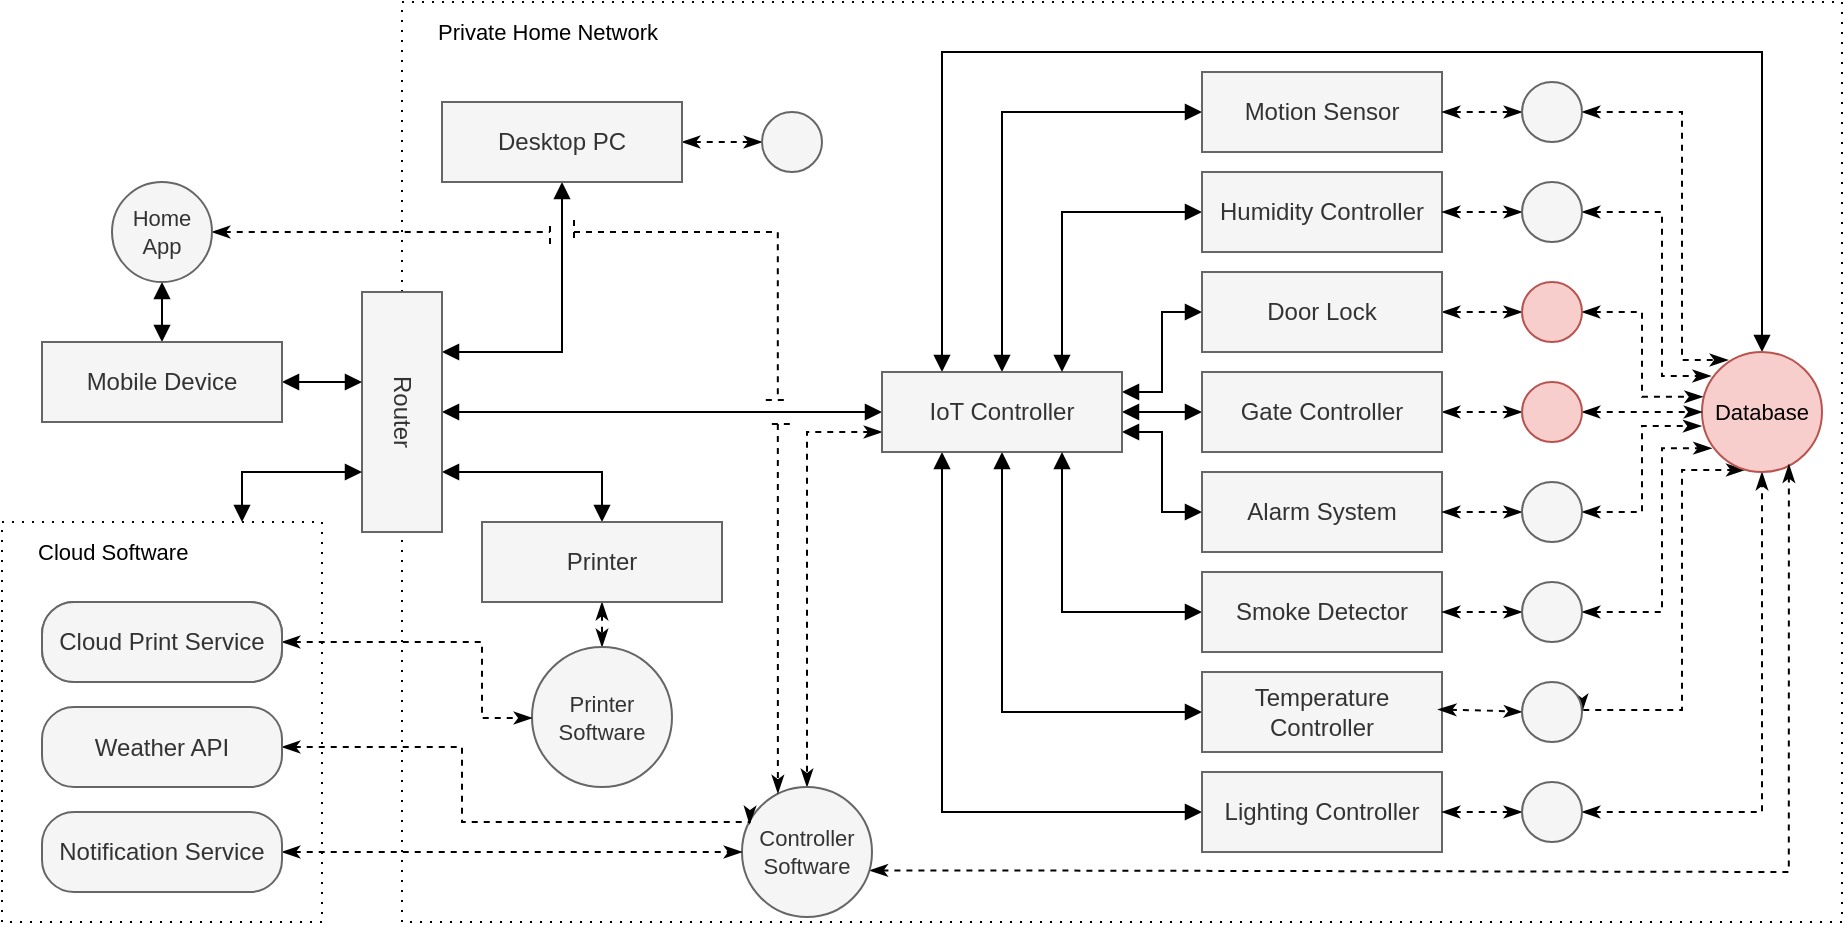 <mxfile version="21.8.1" type="device">
  <diagram name="Page-1" id="dKdu6N1zIVfzQxfXle9q">
    <mxGraphModel dx="2156" dy="836" grid="1" gridSize="10" guides="1" tooltips="1" connect="1" arrows="1" fold="1" page="1" pageScale="1" pageWidth="850" pageHeight="1100" math="0" shadow="0">
      <root>
        <mxCell id="0" />
        <mxCell id="1" parent="0" />
        <mxCell id="65VxoNCgQf6FpiBaKDHk-1" value="" style="rounded=0;whiteSpace=wrap;html=1;dashed=1;movable=1;resizable=1;rotatable=1;deletable=1;editable=1;locked=0;connectable=1;dashPattern=1 4;" parent="1" vertex="1">
          <mxGeometry x="40" y="20" width="720" height="460" as="geometry" />
        </mxCell>
        <mxCell id="65VxoNCgQf6FpiBaKDHk-8" style="edgeStyle=orthogonalEdgeStyle;rounded=0;orthogonalLoop=1;jettySize=auto;html=1;exitX=0;exitY=0.5;exitDx=0;exitDy=0;entryX=0.5;entryY=0;entryDx=0;entryDy=0;startArrow=block;startFill=1;endArrow=block;endFill=1;strokeWidth=1;jumpStyle=gap;" parent="1" source="65VxoNCgQf6FpiBaKDHk-2" target="65VxoNCgQf6FpiBaKDHk-3" edge="1">
          <mxGeometry relative="1" as="geometry" />
        </mxCell>
        <mxCell id="65VxoNCgQf6FpiBaKDHk-9" style="edgeStyle=orthogonalEdgeStyle;shape=connector;rounded=0;orthogonalLoop=1;jettySize=auto;html=1;exitX=1;exitY=0.75;exitDx=0;exitDy=0;entryX=0;entryY=0.5;entryDx=0;entryDy=0;labelBackgroundColor=default;strokeColor=default;strokeWidth=1;fontFamily=Helvetica;fontSize=11;fontColor=default;startArrow=block;startFill=1;endArrow=block;endFill=1;" parent="1" source="65VxoNCgQf6FpiBaKDHk-2" target="65VxoNCgQf6FpiBaKDHk-5" edge="1">
          <mxGeometry relative="1" as="geometry" />
        </mxCell>
        <mxCell id="65VxoNCgQf6FpiBaKDHk-10" style="edgeStyle=orthogonalEdgeStyle;shape=connector;rounded=0;orthogonalLoop=1;jettySize=auto;html=1;exitX=1;exitY=0.5;exitDx=0;exitDy=0;entryX=0;entryY=0.5;entryDx=0;entryDy=0;labelBackgroundColor=default;strokeColor=default;strokeWidth=1;fontFamily=Helvetica;fontSize=11;fontColor=default;startArrow=block;startFill=1;endArrow=block;endFill=1;" parent="1" source="65VxoNCgQf6FpiBaKDHk-2" target="65VxoNCgQf6FpiBaKDHk-6" edge="1">
          <mxGeometry relative="1" as="geometry" />
        </mxCell>
        <mxCell id="65VxoNCgQf6FpiBaKDHk-12" style="edgeStyle=orthogonalEdgeStyle;shape=connector;rounded=0;orthogonalLoop=1;jettySize=auto;html=1;exitX=1;exitY=0.25;exitDx=0;exitDy=0;entryX=0;entryY=0.5;entryDx=0;entryDy=0;labelBackgroundColor=default;strokeColor=default;strokeWidth=1;fontFamily=Helvetica;fontSize=11;fontColor=default;startArrow=block;startFill=1;endArrow=block;endFill=1;" parent="1" source="65VxoNCgQf6FpiBaKDHk-2" target="65VxoNCgQf6FpiBaKDHk-7" edge="1">
          <mxGeometry relative="1" as="geometry" />
        </mxCell>
        <mxCell id="65VxoNCgQf6FpiBaKDHk-20" style="edgeStyle=orthogonalEdgeStyle;shape=connector;rounded=0;orthogonalLoop=1;jettySize=auto;html=1;exitX=0.5;exitY=0;exitDx=0;exitDy=0;entryX=0;entryY=0.5;entryDx=0;entryDy=0;labelBackgroundColor=default;strokeColor=default;strokeWidth=1;fontFamily=Helvetica;fontSize=11;fontColor=default;startArrow=block;startFill=1;endArrow=block;endFill=1;" parent="1" source="65VxoNCgQf6FpiBaKDHk-2" target="65VxoNCgQf6FpiBaKDHk-17" edge="1">
          <mxGeometry relative="1" as="geometry" />
        </mxCell>
        <mxCell id="65VxoNCgQf6FpiBaKDHk-21" style="edgeStyle=orthogonalEdgeStyle;shape=connector;rounded=0;orthogonalLoop=1;jettySize=auto;html=1;exitX=0.5;exitY=1;exitDx=0;exitDy=0;entryX=0;entryY=0.5;entryDx=0;entryDy=0;labelBackgroundColor=default;strokeColor=default;strokeWidth=1;fontFamily=Helvetica;fontSize=11;fontColor=default;startArrow=block;startFill=1;endArrow=block;endFill=1;" parent="1" source="65VxoNCgQf6FpiBaKDHk-2" target="65VxoNCgQf6FpiBaKDHk-18" edge="1">
          <mxGeometry relative="1" as="geometry" />
        </mxCell>
        <mxCell id="65VxoNCgQf6FpiBaKDHk-22" style="edgeStyle=orthogonalEdgeStyle;shape=connector;rounded=0;orthogonalLoop=1;jettySize=auto;html=1;exitX=0.25;exitY=1;exitDx=0;exitDy=0;entryX=0;entryY=0.5;entryDx=0;entryDy=0;labelBackgroundColor=default;strokeColor=default;strokeWidth=1;fontFamily=Helvetica;fontSize=11;fontColor=default;startArrow=block;startFill=1;endArrow=block;endFill=1;" parent="1" source="65VxoNCgQf6FpiBaKDHk-2" target="65VxoNCgQf6FpiBaKDHk-19" edge="1">
          <mxGeometry relative="1" as="geometry" />
        </mxCell>
        <mxCell id="65VxoNCgQf6FpiBaKDHk-27" style="edgeStyle=orthogonalEdgeStyle;shape=connector;rounded=0;orthogonalLoop=1;jettySize=auto;html=1;exitX=0.25;exitY=0;exitDx=0;exitDy=0;entryX=0.5;entryY=0;entryDx=0;entryDy=0;labelBackgroundColor=default;strokeColor=default;strokeWidth=1;fontFamily=Helvetica;fontSize=11;fontColor=default;startArrow=block;startFill=1;endArrow=block;endFill=1;" parent="1" source="65VxoNCgQf6FpiBaKDHk-2" target="65VxoNCgQf6FpiBaKDHk-23" edge="1">
          <mxGeometry relative="1" as="geometry">
            <Array as="points">
              <mxPoint x="310" y="45" />
              <mxPoint x="720" y="45" />
            </Array>
          </mxGeometry>
        </mxCell>
        <mxCell id="65VxoNCgQf6FpiBaKDHk-56" style="edgeStyle=orthogonalEdgeStyle;shape=connector;rounded=0;orthogonalLoop=1;jettySize=auto;html=1;exitX=0;exitY=0.75;exitDx=0;exitDy=0;entryX=0.5;entryY=0;entryDx=0;entryDy=0;dashed=1;labelBackgroundColor=default;strokeColor=default;strokeWidth=1;fontFamily=Helvetica;fontSize=11;fontColor=default;startArrow=classicThin;startFill=1;endArrow=classicThin;endFill=1;" parent="1" source="65VxoNCgQf6FpiBaKDHk-2" target="65VxoNCgQf6FpiBaKDHk-54" edge="1">
          <mxGeometry relative="1" as="geometry">
            <mxPoint x="245" y="385" as="targetPoint" />
          </mxGeometry>
        </mxCell>
        <mxCell id="65VxoNCgQf6FpiBaKDHk-2" value="IoT Controller" style="rounded=0;whiteSpace=wrap;html=1;fillColor=#f5f5f5;fontColor=#333333;strokeColor=#666666;" parent="1" vertex="1">
          <mxGeometry x="280" y="205" width="120" height="40" as="geometry" />
        </mxCell>
        <mxCell id="65VxoNCgQf6FpiBaKDHk-57" style="edgeStyle=orthogonalEdgeStyle;shape=connector;rounded=0;orthogonalLoop=1;jettySize=auto;html=1;exitX=0.75;exitY=0;exitDx=0;exitDy=0;entryX=0.5;entryY=0;entryDx=0;entryDy=0;labelBackgroundColor=default;strokeColor=default;strokeWidth=1;fontFamily=Helvetica;fontSize=11;fontColor=default;startArrow=block;startFill=1;endArrow=block;endFill=1;" parent="1" source="65VxoNCgQf6FpiBaKDHk-3" target="65VxoNCgQf6FpiBaKDHk-4" edge="1">
          <mxGeometry relative="1" as="geometry" />
        </mxCell>
        <mxCell id="65VxoNCgQf6FpiBaKDHk-61" style="edgeStyle=orthogonalEdgeStyle;shape=connector;rounded=0;orthogonalLoop=1;jettySize=auto;html=1;exitX=0.25;exitY=0;exitDx=0;exitDy=0;entryX=0.5;entryY=1;entryDx=0;entryDy=0;labelBackgroundColor=default;strokeColor=default;strokeWidth=1;fontFamily=Helvetica;fontSize=11;fontColor=default;startArrow=block;startFill=1;endArrow=block;endFill=1;" parent="1" source="65VxoNCgQf6FpiBaKDHk-3" target="65VxoNCgQf6FpiBaKDHk-60" edge="1">
          <mxGeometry relative="1" as="geometry" />
        </mxCell>
        <mxCell id="65VxoNCgQf6FpiBaKDHk-3" value="Router" style="rounded=0;whiteSpace=wrap;html=1;fillColor=#f5f5f5;fontColor=#333333;strokeColor=#666666;rotation=90;" parent="1" vertex="1">
          <mxGeometry x="-20" y="205" width="120" height="40" as="geometry" />
        </mxCell>
        <mxCell id="65VxoNCgQf6FpiBaKDHk-59" style="edgeStyle=orthogonalEdgeStyle;shape=connector;rounded=0;orthogonalLoop=1;jettySize=auto;html=1;exitX=0.5;exitY=1;exitDx=0;exitDy=0;entryX=0.5;entryY=0;entryDx=0;entryDy=0;dashed=1;labelBackgroundColor=default;strokeColor=default;strokeWidth=1;fontFamily=Helvetica;fontSize=11;fontColor=default;startArrow=classicThin;startFill=1;endArrow=classicThin;endFill=1;" parent="1" source="65VxoNCgQf6FpiBaKDHk-4" target="65VxoNCgQf6FpiBaKDHk-58" edge="1">
          <mxGeometry relative="1" as="geometry" />
        </mxCell>
        <mxCell id="65VxoNCgQf6FpiBaKDHk-4" value="Printer" style="rounded=0;whiteSpace=wrap;html=1;fillColor=#f5f5f5;fontColor=#333333;strokeColor=#666666;" parent="1" vertex="1">
          <mxGeometry x="80" y="280" width="120" height="40" as="geometry" />
        </mxCell>
        <mxCell id="65VxoNCgQf6FpiBaKDHk-38" style="edgeStyle=orthogonalEdgeStyle;shape=connector;rounded=0;orthogonalLoop=1;jettySize=auto;html=1;exitX=1;exitY=0.5;exitDx=0;exitDy=0;entryX=-0.006;entryY=0.617;entryDx=0;entryDy=0;entryPerimeter=0;dashed=1;labelBackgroundColor=default;strokeColor=default;strokeWidth=1;fontFamily=Helvetica;fontSize=11;fontColor=default;startArrow=classicThin;startFill=1;endArrow=classicThin;endFill=1;" parent="1" source="65VxoNCgQf6FpiBaKDHk-46" target="65VxoNCgQf6FpiBaKDHk-23" edge="1">
          <mxGeometry relative="1" as="geometry">
            <Array as="points">
              <mxPoint x="660" y="275" />
              <mxPoint x="660" y="232" />
            </Array>
          </mxGeometry>
        </mxCell>
        <mxCell id="65VxoNCgQf6FpiBaKDHk-5" value="Alarm System" style="rounded=0;whiteSpace=wrap;html=1;fillColor=#f5f5f5;fontColor=#333333;strokeColor=#666666;" parent="1" vertex="1">
          <mxGeometry x="440" y="255" width="120" height="40" as="geometry" />
        </mxCell>
        <mxCell id="65VxoNCgQf6FpiBaKDHk-30" style="edgeStyle=orthogonalEdgeStyle;shape=connector;rounded=0;orthogonalLoop=1;jettySize=auto;html=1;exitX=1;exitY=0.5;exitDx=0;exitDy=0;entryX=0;entryY=0.5;entryDx=0;entryDy=0;dashed=1;labelBackgroundColor=default;strokeColor=default;strokeWidth=1;fontFamily=Helvetica;fontSize=11;fontColor=default;startArrow=classicThin;startFill=1;endArrow=classicThin;endFill=1;" parent="1" source="65VxoNCgQf6FpiBaKDHk-6" target="65VxoNCgQf6FpiBaKDHk-24" edge="1">
          <mxGeometry relative="1" as="geometry" />
        </mxCell>
        <mxCell id="65VxoNCgQf6FpiBaKDHk-6" value="Gate Controller" style="rounded=0;whiteSpace=wrap;html=1;fillColor=#f5f5f5;fontColor=#333333;strokeColor=#666666;" parent="1" vertex="1">
          <mxGeometry x="440" y="205" width="120" height="40" as="geometry" />
        </mxCell>
        <mxCell id="65VxoNCgQf6FpiBaKDHk-29" style="edgeStyle=orthogonalEdgeStyle;shape=connector;rounded=0;orthogonalLoop=1;jettySize=auto;html=1;exitX=1;exitY=0.5;exitDx=0;exitDy=0;entryX=0;entryY=0.5;entryDx=0;entryDy=0;labelBackgroundColor=default;strokeColor=default;strokeWidth=1;fontFamily=Helvetica;fontSize=11;fontColor=default;startArrow=classicThin;startFill=1;endArrow=classicThin;endFill=1;dashed=1;" parent="1" source="65VxoNCgQf6FpiBaKDHk-7" target="65VxoNCgQf6FpiBaKDHk-25" edge="1">
          <mxGeometry relative="1" as="geometry" />
        </mxCell>
        <mxCell id="65VxoNCgQf6FpiBaKDHk-7" value="Door Lock" style="rounded=0;whiteSpace=wrap;html=1;fillColor=#f5f5f5;fontColor=#333333;strokeColor=#666666;" parent="1" vertex="1">
          <mxGeometry x="440" y="155" width="120" height="40" as="geometry" />
        </mxCell>
        <mxCell id="65VxoNCgQf6FpiBaKDHk-14" style="edgeStyle=orthogonalEdgeStyle;shape=connector;rounded=0;orthogonalLoop=1;jettySize=auto;html=1;exitX=0;exitY=0.5;exitDx=0;exitDy=0;entryX=0.75;entryY=0;entryDx=0;entryDy=0;labelBackgroundColor=default;strokeColor=default;strokeWidth=1;fontFamily=Helvetica;fontSize=11;fontColor=default;startArrow=block;startFill=1;endArrow=block;endFill=1;" parent="1" source="65VxoNCgQf6FpiBaKDHk-13" target="65VxoNCgQf6FpiBaKDHk-2" edge="1">
          <mxGeometry relative="1" as="geometry" />
        </mxCell>
        <mxCell id="65VxoNCgQf6FpiBaKDHk-36" style="edgeStyle=orthogonalEdgeStyle;shape=connector;rounded=0;orthogonalLoop=1;jettySize=auto;html=1;exitX=1;exitY=0.5;exitDx=0;exitDy=0;entryX=0.074;entryY=0.207;entryDx=0;entryDy=0;entryPerimeter=0;dashed=1;labelBackgroundColor=default;strokeColor=default;strokeWidth=1;fontFamily=Helvetica;fontSize=11;fontColor=default;startArrow=classicThin;startFill=1;endArrow=classicThin;endFill=1;" parent="1" source="65VxoNCgQf6FpiBaKDHk-42" target="65VxoNCgQf6FpiBaKDHk-23" edge="1">
          <mxGeometry relative="1" as="geometry">
            <Array as="points">
              <mxPoint x="670" y="125" />
              <mxPoint x="670" y="207" />
              <mxPoint x="694" y="207" />
            </Array>
          </mxGeometry>
        </mxCell>
        <mxCell id="65VxoNCgQf6FpiBaKDHk-13" value="Humidity Controller" style="rounded=0;whiteSpace=wrap;html=1;fillColor=#f5f5f5;fontColor=#333333;strokeColor=#666666;" parent="1" vertex="1">
          <mxGeometry x="440" y="105" width="120" height="40" as="geometry" />
        </mxCell>
        <mxCell id="65VxoNCgQf6FpiBaKDHk-16" style="edgeStyle=orthogonalEdgeStyle;shape=connector;rounded=0;orthogonalLoop=1;jettySize=auto;html=1;exitX=0;exitY=0.5;exitDx=0;exitDy=0;entryX=0.75;entryY=1;entryDx=0;entryDy=0;labelBackgroundColor=default;strokeColor=default;strokeWidth=1;fontFamily=Helvetica;fontSize=11;fontColor=default;startArrow=block;startFill=1;endArrow=block;endFill=1;" parent="1" source="65VxoNCgQf6FpiBaKDHk-15" target="65VxoNCgQf6FpiBaKDHk-2" edge="1">
          <mxGeometry relative="1" as="geometry" />
        </mxCell>
        <mxCell id="65VxoNCgQf6FpiBaKDHk-39" style="edgeStyle=orthogonalEdgeStyle;shape=connector;rounded=0;orthogonalLoop=1;jettySize=auto;html=1;exitX=1;exitY=0.5;exitDx=0;exitDy=0;entryX=0.08;entryY=0.802;entryDx=0;entryDy=0;entryPerimeter=0;dashed=1;labelBackgroundColor=default;strokeColor=default;strokeWidth=1;fontFamily=Helvetica;fontSize=11;fontColor=default;startArrow=classicThin;startFill=1;endArrow=classicThin;endFill=1;" parent="1" source="65VxoNCgQf6FpiBaKDHk-48" target="65VxoNCgQf6FpiBaKDHk-23" edge="1">
          <mxGeometry relative="1" as="geometry">
            <Array as="points">
              <mxPoint x="670" y="325" />
              <mxPoint x="670" y="243" />
            </Array>
          </mxGeometry>
        </mxCell>
        <mxCell id="65VxoNCgQf6FpiBaKDHk-15" value="Smoke Detector" style="rounded=0;whiteSpace=wrap;html=1;fillColor=#f5f5f5;fontColor=#333333;strokeColor=#666666;" parent="1" vertex="1">
          <mxGeometry x="440" y="305" width="120" height="40" as="geometry" />
        </mxCell>
        <mxCell id="65VxoNCgQf6FpiBaKDHk-37" style="edgeStyle=orthogonalEdgeStyle;shape=connector;rounded=0;orthogonalLoop=1;jettySize=auto;html=1;exitX=1;exitY=0.5;exitDx=0;exitDy=0;entryX=0.216;entryY=0.07;entryDx=0;entryDy=0;dashed=1;labelBackgroundColor=default;strokeColor=default;strokeWidth=1;fontFamily=Helvetica;fontSize=11;fontColor=default;startArrow=classicThin;startFill=1;endArrow=classicThin;endFill=1;entryPerimeter=0;" parent="1" source="65VxoNCgQf6FpiBaKDHk-44" target="65VxoNCgQf6FpiBaKDHk-23" edge="1">
          <mxGeometry relative="1" as="geometry">
            <Array as="points">
              <mxPoint x="680" y="75" />
              <mxPoint x="680" y="199" />
              <mxPoint x="703" y="199" />
            </Array>
          </mxGeometry>
        </mxCell>
        <mxCell id="65VxoNCgQf6FpiBaKDHk-17" value="Motion Sensor" style="rounded=0;whiteSpace=wrap;html=1;fillColor=#f5f5f5;fontColor=#333333;strokeColor=#666666;" parent="1" vertex="1">
          <mxGeometry x="440" y="55" width="120" height="40" as="geometry" />
        </mxCell>
        <mxCell id="65VxoNCgQf6FpiBaKDHk-40" style="edgeStyle=orthogonalEdgeStyle;shape=connector;rounded=0;orthogonalLoop=1;jettySize=auto;html=1;exitX=1;exitY=0.5;exitDx=0;exitDy=0;entryX=0.353;entryY=0.977;entryDx=0;entryDy=0;entryPerimeter=0;dashed=1;labelBackgroundColor=default;strokeColor=default;strokeWidth=1;fontFamily=Helvetica;fontSize=11;fontColor=default;startArrow=classicThin;startFill=1;endArrow=classicThin;endFill=1;" parent="1" source="65VxoNCgQf6FpiBaKDHk-50" target="65VxoNCgQf6FpiBaKDHk-23" edge="1">
          <mxGeometry relative="1" as="geometry">
            <mxPoint x="558.08" y="373.74" as="sourcePoint" />
            <mxPoint x="690.0" y="240" as="targetPoint" />
            <Array as="points">
              <mxPoint x="680" y="374" />
              <mxPoint x="680" y="254" />
              <mxPoint x="711" y="254" />
            </Array>
          </mxGeometry>
        </mxCell>
        <mxCell id="65VxoNCgQf6FpiBaKDHk-18" value="Temperature Controller" style="rounded=0;whiteSpace=wrap;html=1;fillColor=#f5f5f5;fontColor=#333333;strokeColor=#666666;" parent="1" vertex="1">
          <mxGeometry x="440" y="355" width="120" height="40" as="geometry" />
        </mxCell>
        <mxCell id="65VxoNCgQf6FpiBaKDHk-41" style="edgeStyle=orthogonalEdgeStyle;shape=connector;rounded=0;orthogonalLoop=1;jettySize=auto;html=1;exitX=1;exitY=0.5;exitDx=0;exitDy=0;entryX=0.5;entryY=1;entryDx=0;entryDy=0;dashed=1;labelBackgroundColor=default;strokeColor=default;strokeWidth=1;fontFamily=Helvetica;fontSize=11;fontColor=default;startArrow=classicThin;startFill=1;endArrow=classicThin;endFill=1;" parent="1" source="65VxoNCgQf6FpiBaKDHk-52" target="65VxoNCgQf6FpiBaKDHk-23" edge="1">
          <mxGeometry relative="1" as="geometry" />
        </mxCell>
        <mxCell id="65VxoNCgQf6FpiBaKDHk-19" value="Lighting Controller" style="rounded=0;whiteSpace=wrap;html=1;fillColor=#f5f5f5;fontColor=#333333;strokeColor=#666666;" parent="1" vertex="1">
          <mxGeometry x="440" y="405" width="120" height="40" as="geometry" />
        </mxCell>
        <mxCell id="65VxoNCgQf6FpiBaKDHk-23" value="Database" style="ellipse;whiteSpace=wrap;html=1;aspect=fixed;fontFamily=Helvetica;fontSize=11;fillColor=#f8cecc;strokeColor=#b85450;" parent="1" vertex="1">
          <mxGeometry x="690" y="195" width="60" height="60" as="geometry" />
        </mxCell>
        <mxCell id="65VxoNCgQf6FpiBaKDHk-34" style="edgeStyle=orthogonalEdgeStyle;shape=connector;rounded=0;orthogonalLoop=1;jettySize=auto;html=1;exitX=1;exitY=0.5;exitDx=0;exitDy=0;entryX=0;entryY=0.5;entryDx=0;entryDy=0;dashed=1;labelBackgroundColor=default;strokeColor=default;strokeWidth=1;fontFamily=Helvetica;fontSize=11;fontColor=default;startArrow=classicThin;startFill=1;endArrow=classicThin;endFill=1;" parent="1" source="65VxoNCgQf6FpiBaKDHk-24" target="65VxoNCgQf6FpiBaKDHk-23" edge="1">
          <mxGeometry relative="1" as="geometry" />
        </mxCell>
        <mxCell id="65VxoNCgQf6FpiBaKDHk-24" value="" style="ellipse;whiteSpace=wrap;html=1;aspect=fixed;fontFamily=Helvetica;fontSize=11;fillColor=#f8cecc;strokeColor=#b85450;" parent="1" vertex="1">
          <mxGeometry x="600" y="210" width="30" height="30" as="geometry" />
        </mxCell>
        <mxCell id="65VxoNCgQf6FpiBaKDHk-35" style="edgeStyle=orthogonalEdgeStyle;shape=connector;rounded=0;orthogonalLoop=1;jettySize=auto;html=1;exitX=1;exitY=0.5;exitDx=0;exitDy=0;entryX=0.006;entryY=0.373;entryDx=0;entryDy=0;entryPerimeter=0;dashed=1;labelBackgroundColor=default;strokeColor=default;strokeWidth=1;fontFamily=Helvetica;fontSize=11;fontColor=default;startArrow=classicThin;startFill=1;endArrow=classicThin;endFill=1;" parent="1" source="65VxoNCgQf6FpiBaKDHk-25" target="65VxoNCgQf6FpiBaKDHk-23" edge="1">
          <mxGeometry relative="1" as="geometry" />
        </mxCell>
        <mxCell id="65VxoNCgQf6FpiBaKDHk-25" value="" style="ellipse;whiteSpace=wrap;html=1;aspect=fixed;fontFamily=Helvetica;fontSize=11;fillColor=#f8cecc;strokeColor=#b85450;" parent="1" vertex="1">
          <mxGeometry x="600" y="160" width="30" height="30" as="geometry" />
        </mxCell>
        <mxCell id="65VxoNCgQf6FpiBaKDHk-43" value="" style="edgeStyle=orthogonalEdgeStyle;shape=connector;rounded=0;orthogonalLoop=1;jettySize=auto;html=1;exitX=1;exitY=0.5;exitDx=0;exitDy=0;entryX=0;entryY=0.5;entryDx=0;entryDy=0;dashed=1;labelBackgroundColor=default;strokeColor=default;strokeWidth=1;fontFamily=Helvetica;fontSize=11;fontColor=default;startArrow=classicThin;startFill=1;endArrow=classicThin;endFill=1;" parent="1" source="65VxoNCgQf6FpiBaKDHk-13" target="65VxoNCgQf6FpiBaKDHk-42" edge="1">
          <mxGeometry relative="1" as="geometry">
            <mxPoint x="560" y="125" as="sourcePoint" />
            <mxPoint x="694" y="207" as="targetPoint" />
            <Array as="points" />
          </mxGeometry>
        </mxCell>
        <mxCell id="65VxoNCgQf6FpiBaKDHk-42" value="" style="ellipse;whiteSpace=wrap;html=1;aspect=fixed;fontFamily=Helvetica;fontSize=11;fillColor=#f5f5f5;strokeColor=#666666;fontColor=#333333;" parent="1" vertex="1">
          <mxGeometry x="600" y="110" width="30" height="30" as="geometry" />
        </mxCell>
        <mxCell id="65VxoNCgQf6FpiBaKDHk-45" value="" style="edgeStyle=orthogonalEdgeStyle;shape=connector;rounded=0;orthogonalLoop=1;jettySize=auto;html=1;exitX=1;exitY=0.5;exitDx=0;exitDy=0;entryX=0;entryY=0.5;entryDx=0;entryDy=0;dashed=1;labelBackgroundColor=default;strokeColor=default;strokeWidth=1;fontFamily=Helvetica;fontSize=11;fontColor=default;startArrow=classicThin;startFill=1;endArrow=classicThin;endFill=1;" parent="1" source="65VxoNCgQf6FpiBaKDHk-17" target="65VxoNCgQf6FpiBaKDHk-44" edge="1">
          <mxGeometry relative="1" as="geometry">
            <mxPoint x="560" y="75" as="sourcePoint" />
            <mxPoint x="703" y="199" as="targetPoint" />
            <Array as="points" />
          </mxGeometry>
        </mxCell>
        <mxCell id="65VxoNCgQf6FpiBaKDHk-44" value="" style="ellipse;whiteSpace=wrap;html=1;aspect=fixed;fontFamily=Helvetica;fontSize=11;fillColor=#f5f5f5;strokeColor=#666666;fontColor=#333333;" parent="1" vertex="1">
          <mxGeometry x="600" y="60" width="30" height="30" as="geometry" />
        </mxCell>
        <mxCell id="65VxoNCgQf6FpiBaKDHk-47" value="" style="edgeStyle=orthogonalEdgeStyle;shape=connector;rounded=0;orthogonalLoop=1;jettySize=auto;html=1;exitX=1;exitY=0.5;exitDx=0;exitDy=0;entryX=0;entryY=0.5;entryDx=0;entryDy=0;dashed=1;labelBackgroundColor=default;strokeColor=default;strokeWidth=1;fontFamily=Helvetica;fontSize=11;fontColor=default;startArrow=classicThin;startFill=1;endArrow=classicThin;endFill=1;" parent="1" source="65VxoNCgQf6FpiBaKDHk-5" target="65VxoNCgQf6FpiBaKDHk-46" edge="1">
          <mxGeometry relative="1" as="geometry">
            <mxPoint x="560" y="275" as="sourcePoint" />
            <mxPoint x="690" y="232" as="targetPoint" />
            <Array as="points">
              <mxPoint x="590" y="275" />
              <mxPoint x="590" y="275" />
            </Array>
          </mxGeometry>
        </mxCell>
        <mxCell id="65VxoNCgQf6FpiBaKDHk-46" value="" style="ellipse;whiteSpace=wrap;html=1;aspect=fixed;fontFamily=Helvetica;fontSize=11;fillColor=#f5f5f5;strokeColor=#666666;fontColor=#333333;" parent="1" vertex="1">
          <mxGeometry x="600" y="260" width="30" height="30" as="geometry" />
        </mxCell>
        <mxCell id="65VxoNCgQf6FpiBaKDHk-49" value="" style="edgeStyle=orthogonalEdgeStyle;shape=connector;rounded=0;orthogonalLoop=1;jettySize=auto;html=1;exitX=1;exitY=0.5;exitDx=0;exitDy=0;entryX=0;entryY=0.5;entryDx=0;entryDy=0;dashed=1;labelBackgroundColor=default;strokeColor=default;strokeWidth=1;fontFamily=Helvetica;fontSize=11;fontColor=default;startArrow=classicThin;startFill=1;endArrow=classicThin;endFill=1;" parent="1" source="65VxoNCgQf6FpiBaKDHk-15" target="65VxoNCgQf6FpiBaKDHk-48" edge="1">
          <mxGeometry relative="1" as="geometry">
            <mxPoint x="560" y="325" as="sourcePoint" />
            <mxPoint x="695" y="243" as="targetPoint" />
            <Array as="points" />
          </mxGeometry>
        </mxCell>
        <mxCell id="65VxoNCgQf6FpiBaKDHk-48" value="" style="ellipse;whiteSpace=wrap;html=1;aspect=fixed;fontFamily=Helvetica;fontSize=11;fillColor=#f5f5f5;strokeColor=#666666;fontColor=#333333;" parent="1" vertex="1">
          <mxGeometry x="600" y="310" width="30" height="30" as="geometry" />
        </mxCell>
        <mxCell id="65VxoNCgQf6FpiBaKDHk-51" value="" style="edgeStyle=orthogonalEdgeStyle;shape=connector;rounded=0;orthogonalLoop=1;jettySize=auto;html=1;exitX=1;exitY=0.5;exitDx=0;exitDy=0;entryX=0;entryY=0.5;entryDx=0;entryDy=0;dashed=1;labelBackgroundColor=default;strokeColor=default;strokeWidth=1;fontFamily=Helvetica;fontSize=11;fontColor=default;startArrow=classicThin;startFill=1;endArrow=classicThin;endFill=1;" parent="1" target="65VxoNCgQf6FpiBaKDHk-50" edge="1">
          <mxGeometry relative="1" as="geometry">
            <mxPoint x="558.08" y="373.74" as="sourcePoint" />
            <mxPoint x="711" y="254" as="targetPoint" />
            <Array as="points" />
          </mxGeometry>
        </mxCell>
        <mxCell id="65VxoNCgQf6FpiBaKDHk-50" value="" style="ellipse;whiteSpace=wrap;html=1;aspect=fixed;fontFamily=Helvetica;fontSize=11;fillColor=#f5f5f5;strokeColor=#666666;fontColor=#333333;" parent="1" vertex="1">
          <mxGeometry x="600" y="360" width="30" height="30" as="geometry" />
        </mxCell>
        <mxCell id="65VxoNCgQf6FpiBaKDHk-53" value="" style="edgeStyle=orthogonalEdgeStyle;shape=connector;rounded=0;orthogonalLoop=1;jettySize=auto;html=1;exitX=1;exitY=0.5;exitDx=0;exitDy=0;entryX=0;entryY=0.5;entryDx=0;entryDy=0;dashed=1;labelBackgroundColor=default;strokeColor=default;strokeWidth=1;fontFamily=Helvetica;fontSize=11;fontColor=default;startArrow=classicThin;startFill=1;endArrow=classicThin;endFill=1;" parent="1" source="65VxoNCgQf6FpiBaKDHk-19" target="65VxoNCgQf6FpiBaKDHk-52" edge="1">
          <mxGeometry relative="1" as="geometry">
            <mxPoint x="560" y="425" as="sourcePoint" />
            <mxPoint x="720" y="255" as="targetPoint" />
          </mxGeometry>
        </mxCell>
        <mxCell id="65VxoNCgQf6FpiBaKDHk-52" value="" style="ellipse;whiteSpace=wrap;html=1;aspect=fixed;fontFamily=Helvetica;fontSize=11;fillColor=#f5f5f5;strokeColor=#666666;fontColor=#333333;" parent="1" vertex="1">
          <mxGeometry x="600" y="410" width="30" height="30" as="geometry" />
        </mxCell>
        <mxCell id="65VxoNCgQf6FpiBaKDHk-75" style="edgeStyle=orthogonalEdgeStyle;shape=connector;rounded=0;orthogonalLoop=1;jettySize=auto;html=1;exitX=0.982;exitY=0.642;exitDx=0;exitDy=0;entryX=0.724;entryY=0.937;entryDx=0;entryDy=0;entryPerimeter=0;dashed=1;labelBackgroundColor=default;strokeColor=default;strokeWidth=1;fontFamily=Helvetica;fontSize=11;fontColor=default;startArrow=classicThin;startFill=1;endArrow=classicThin;endFill=1;exitPerimeter=0;" parent="1" source="65VxoNCgQf6FpiBaKDHk-54" target="65VxoNCgQf6FpiBaKDHk-23" edge="1">
          <mxGeometry relative="1" as="geometry">
            <mxPoint x="269.749" y="444.749" as="sourcePoint" />
            <Array as="points">
              <mxPoint x="320" y="454" />
              <mxPoint x="733" y="455" />
            </Array>
          </mxGeometry>
        </mxCell>
        <mxCell id="65VxoNCgQf6FpiBaKDHk-54" value="Controller&lt;br&gt;Software" style="ellipse;whiteSpace=wrap;html=1;aspect=fixed;fontFamily=Helvetica;fontSize=11;fillColor=#f5f5f5;strokeColor=#666666;fontColor=#333333;" parent="1" vertex="1">
          <mxGeometry x="210" y="412.5" width="65" height="65" as="geometry" />
        </mxCell>
        <mxCell id="65VxoNCgQf6FpiBaKDHk-58" value="Printer&lt;br&gt;Software" style="ellipse;whiteSpace=wrap;html=1;aspect=fixed;fontFamily=Helvetica;fontSize=11;fillColor=#f5f5f5;strokeColor=#666666;fontColor=#333333;" parent="1" vertex="1">
          <mxGeometry x="105" y="342.5" width="70" height="70" as="geometry" />
        </mxCell>
        <mxCell id="65VxoNCgQf6FpiBaKDHk-94" style="edgeStyle=orthogonalEdgeStyle;shape=connector;rounded=0;orthogonalLoop=1;jettySize=auto;html=1;exitX=1;exitY=0.5;exitDx=0;exitDy=0;labelBackgroundColor=default;strokeColor=default;strokeWidth=1;fontFamily=Helvetica;fontSize=11;fontColor=default;startArrow=classicThin;startFill=1;endArrow=classicThin;endFill=1;dashed=1;" parent="1" source="65VxoNCgQf6FpiBaKDHk-60" target="65VxoNCgQf6FpiBaKDHk-62" edge="1">
          <mxGeometry relative="1" as="geometry" />
        </mxCell>
        <mxCell id="65VxoNCgQf6FpiBaKDHk-60" value="Desktop PC" style="rounded=0;whiteSpace=wrap;html=1;fillColor=#f5f5f5;fontColor=#333333;strokeColor=#666666;rotation=0;" parent="1" vertex="1">
          <mxGeometry x="60" y="70" width="120" height="40" as="geometry" />
        </mxCell>
        <mxCell id="65VxoNCgQf6FpiBaKDHk-62" value="" style="ellipse;whiteSpace=wrap;html=1;aspect=fixed;fontFamily=Helvetica;fontSize=11;fillColor=#f5f5f5;strokeColor=#666666;fontColor=#333333;" parent="1" vertex="1">
          <mxGeometry x="220" y="75" width="30" height="30" as="geometry" />
        </mxCell>
        <mxCell id="65VxoNCgQf6FpiBaKDHk-70" value="" style="rounded=0;whiteSpace=wrap;html=1;dashed=1;movable=1;resizable=1;rotatable=1;deletable=1;editable=1;locked=0;connectable=1;dashPattern=1 4;" parent="1" vertex="1">
          <mxGeometry x="-160" y="280" width="160" height="200" as="geometry" />
        </mxCell>
        <mxCell id="65VxoNCgQf6FpiBaKDHk-72" style="edgeStyle=orthogonalEdgeStyle;shape=connector;rounded=0;orthogonalLoop=1;jettySize=auto;html=1;exitX=1;exitY=0.5;exitDx=0;exitDy=0;entryX=0;entryY=0.5;entryDx=0;entryDy=0;dashed=1;labelBackgroundColor=default;strokeColor=default;strokeWidth=1;fontFamily=Helvetica;fontSize=11;fontColor=default;startArrow=classicThin;startFill=1;endArrow=classicThin;endFill=1;" parent="1" source="65VxoNCgQf6FpiBaKDHk-71" target="65VxoNCgQf6FpiBaKDHk-58" edge="1">
          <mxGeometry relative="1" as="geometry">
            <Array as="points">
              <mxPoint x="80" y="340" />
              <mxPoint x="80" y="378" />
              <mxPoint x="105" y="378" />
            </Array>
          </mxGeometry>
        </mxCell>
        <mxCell id="65VxoNCgQf6FpiBaKDHk-71" value="Cloud Print Service" style="rounded=1;whiteSpace=wrap;html=1;rotation=0;fillStyle=auto;fillColor=#f5f5f5;fontColor=#333333;strokeColor=#666666;arcSize=40;" parent="1" vertex="1">
          <mxGeometry x="-140" y="320" width="120" height="40" as="geometry" />
        </mxCell>
        <mxCell id="65VxoNCgQf6FpiBaKDHk-74" style="edgeStyle=orthogonalEdgeStyle;shape=connector;rounded=0;orthogonalLoop=1;jettySize=auto;html=1;exitX=1;exitY=0.5;exitDx=0;exitDy=0;entryX=0;entryY=0.5;entryDx=0;entryDy=0;dashed=1;labelBackgroundColor=default;strokeColor=default;strokeWidth=1;fontFamily=Helvetica;fontSize=11;fontColor=default;startArrow=classicThin;startFill=1;endArrow=classicThin;endFill=1;" parent="1" source="8-u3lzmufBc6lLuJ5G9J-3" target="65VxoNCgQf6FpiBaKDHk-54" edge="1">
          <mxGeometry relative="1" as="geometry">
            <Array as="points" />
            <mxPoint x="-20" y="445" as="sourcePoint" />
          </mxGeometry>
        </mxCell>
        <mxCell id="65VxoNCgQf6FpiBaKDHk-77" style="edgeStyle=orthogonalEdgeStyle;shape=connector;rounded=0;orthogonalLoop=1;jettySize=auto;html=1;exitX=1;exitY=0.5;exitDx=0;exitDy=0;dashed=1;labelBackgroundColor=default;strokeColor=default;strokeWidth=1;fontFamily=Helvetica;fontSize=11;fontColor=default;startArrow=classicThin;startFill=1;endArrow=classicThin;endFill=1;entryX=0.058;entryY=0.285;entryDx=0;entryDy=0;entryPerimeter=0;exitPerimeter=0;" parent="1" source="8-u3lzmufBc6lLuJ5G9J-2" target="65VxoNCgQf6FpiBaKDHk-54" edge="1">
          <mxGeometry relative="1" as="geometry">
            <mxPoint x="210" y="445" as="targetPoint" />
            <Array as="points">
              <mxPoint x="70" y="393" />
              <mxPoint x="70" y="430" />
            </Array>
            <mxPoint x="-20" y="392.5" as="sourcePoint" />
          </mxGeometry>
        </mxCell>
        <mxCell id="65VxoNCgQf6FpiBaKDHk-85" style="edgeStyle=orthogonalEdgeStyle;shape=connector;rounded=0;orthogonalLoop=1;jettySize=auto;html=1;exitX=0.75;exitY=0;exitDx=0;exitDy=0;labelBackgroundColor=default;strokeColor=default;strokeWidth=1;fontFamily=Helvetica;fontSize=11;fontColor=default;startArrow=block;startFill=1;endArrow=block;endFill=1;" parent="1" source="65VxoNCgQf6FpiBaKDHk-79" edge="1">
          <mxGeometry relative="1" as="geometry">
            <mxPoint x="20" y="255" as="targetPoint" />
            <Array as="points">
              <mxPoint x="-40" y="255" />
            </Array>
          </mxGeometry>
        </mxCell>
        <mxCell id="65VxoNCgQf6FpiBaKDHk-79" value="Cloud Software" style="text;html=1;strokeColor=none;fillColor=none;align=left;verticalAlign=middle;whiteSpace=wrap;rounded=0;fontSize=11;fontFamily=Helvetica;fontColor=default;spacingLeft=16;" parent="1" vertex="1">
          <mxGeometry x="-160" y="280" width="160" height="30" as="geometry" />
        </mxCell>
        <mxCell id="65VxoNCgQf6FpiBaKDHk-80" value="Private Home Network" style="text;html=1;strokeColor=none;fillColor=none;align=left;verticalAlign=middle;whiteSpace=wrap;rounded=0;fontSize=11;fontFamily=Helvetica;fontColor=default;spacingLeft=16;" parent="1" vertex="1">
          <mxGeometry x="40" y="20" width="160" height="30" as="geometry" />
        </mxCell>
        <mxCell id="65VxoNCgQf6FpiBaKDHk-83" style="edgeStyle=orthogonalEdgeStyle;shape=connector;rounded=0;orthogonalLoop=1;jettySize=auto;html=1;exitX=1;exitY=0.5;exitDx=0;exitDy=0;labelBackgroundColor=default;strokeColor=default;strokeWidth=1;fontFamily=Helvetica;fontSize=11;fontColor=default;startArrow=block;startFill=1;endArrow=block;endFill=1;" parent="1" source="65VxoNCgQf6FpiBaKDHk-81" edge="1">
          <mxGeometry relative="1" as="geometry">
            <mxPoint x="20" y="210" as="targetPoint" />
          </mxGeometry>
        </mxCell>
        <mxCell id="65VxoNCgQf6FpiBaKDHk-91" style="edgeStyle=orthogonalEdgeStyle;shape=connector;rounded=0;orthogonalLoop=1;jettySize=auto;html=1;exitX=0.5;exitY=0;exitDx=0;exitDy=0;entryX=0.5;entryY=1;entryDx=0;entryDy=0;labelBackgroundColor=default;strokeColor=default;strokeWidth=1;fontFamily=Helvetica;fontSize=11;fontColor=default;startArrow=block;startFill=1;endArrow=block;endFill=1;" parent="1" source="65VxoNCgQf6FpiBaKDHk-81" target="65VxoNCgQf6FpiBaKDHk-87" edge="1">
          <mxGeometry relative="1" as="geometry">
            <Array as="points">
              <mxPoint x="-80" y="180" />
              <mxPoint x="-80" y="180" />
            </Array>
          </mxGeometry>
        </mxCell>
        <mxCell id="65VxoNCgQf6FpiBaKDHk-81" value="Mobile Device" style="rounded=0;whiteSpace=wrap;html=1;fillColor=#f5f5f5;fontColor=#333333;strokeColor=#666666;rotation=0;" parent="1" vertex="1">
          <mxGeometry x="-140" y="190" width="120" height="40" as="geometry" />
        </mxCell>
        <mxCell id="65VxoNCgQf6FpiBaKDHk-92" style="edgeStyle=orthogonalEdgeStyle;shape=connector;rounded=0;orthogonalLoop=1;jettySize=auto;html=1;exitX=1;exitY=0.5;exitDx=0;exitDy=0;entryX=0.276;entryY=0.048;entryDx=0;entryDy=0;entryPerimeter=0;labelBackgroundColor=default;strokeColor=default;strokeWidth=1;fontFamily=Helvetica;fontSize=11;fontColor=default;startArrow=classicThin;startFill=1;endArrow=classicThin;endFill=1;dashed=1;jumpStyle=line;jumpSize=12;" parent="1" source="65VxoNCgQf6FpiBaKDHk-87" target="65VxoNCgQf6FpiBaKDHk-54" edge="1">
          <mxGeometry relative="1" as="geometry" />
        </mxCell>
        <mxCell id="65VxoNCgQf6FpiBaKDHk-87" value="Home&lt;br&gt;App" style="ellipse;whiteSpace=wrap;html=1;aspect=fixed;fontFamily=Helvetica;fontSize=11;fillColor=#f5f5f5;strokeColor=#666666;fontColor=#333333;" parent="1" vertex="1">
          <mxGeometry x="-105" y="110" width="50" height="50" as="geometry" />
        </mxCell>
        <mxCell id="8-u3lzmufBc6lLuJ5G9J-1" value="Cloud Print Service" style="rounded=1;whiteSpace=wrap;html=1;rotation=0;fillStyle=auto;fillColor=#f5f5f5;fontColor=#333333;strokeColor=#666666;arcSize=40;" vertex="1" parent="1">
          <mxGeometry x="-140" y="320" width="120" height="40" as="geometry" />
        </mxCell>
        <mxCell id="8-u3lzmufBc6lLuJ5G9J-2" value="Weather API" style="rounded=1;whiteSpace=wrap;html=1;rotation=0;fillStyle=auto;fillColor=#f5f5f5;fontColor=#333333;strokeColor=#666666;arcSize=40;" vertex="1" parent="1">
          <mxGeometry x="-140" y="372.5" width="120" height="40" as="geometry" />
        </mxCell>
        <mxCell id="8-u3lzmufBc6lLuJ5G9J-3" value="Notification Service" style="rounded=1;whiteSpace=wrap;html=1;rotation=0;fillStyle=auto;fillColor=#f5f5f5;fontColor=#333333;strokeColor=#666666;arcSize=40;" vertex="1" parent="1">
          <mxGeometry x="-140" y="425" width="120" height="40" as="geometry" />
        </mxCell>
      </root>
    </mxGraphModel>
  </diagram>
</mxfile>
